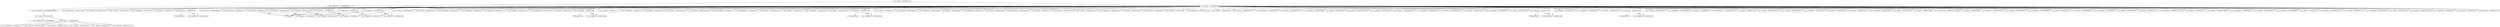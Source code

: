 digraph G {
140283903089800 [label="<class 'ir.DefinitionList'> 140283903089800" ];
140283903242312 [shape=box,label="<class 'ir.LoadImmStat'> 140283903242312" ];
140283903242536 [shape=box,label="<class 'ir.StoreStat'> 140283903242536: t0" ];
140283903242984 [shape=box,label="<class 'ir.LoadStat'> 140283903242984: x" ];
140283903243264 [shape=box,label="<class 'ir.LoadStat'> 140283903243264: x" ];
140283903243600 [shape=box,label="<class 'ir.BinStat'> 140283903243600" ];
140283903243824 [shape=box,label="<class 'ir.StoreStat'> 140283903243824: t3" ];
140283903089856 [shape=box,label="<class 'ir.StatList'> 140283903089856" ];
140283903089856 -> 140283903242312 [pos=0];
140283903089856 -> 140283903242536 [pos=1];
140283903089856 -> 140283903242984 [pos=2];
140283903089856 -> 140283903243264 [pos=3];
140283903089856 -> 140283903243600 [pos=4];
140283903089856 -> 140283903243824 [pos=5];
140283903090528 [shape=box,label="<class 'ir.Block'> 140283903090528" ];
140283903090528 -> 140283903089800;
140283903090528 -> 140283903089856;
140283903090640 [label="<class 'ir.FunctionDef'> 140283903090640: square" ];
140283903090640 -> 140283903090528;
140283903389256 [label="<class 'ir.DefinitionList'> 140283903389256" ];
140283903389256 -> 140283903090640 [pos=0];
140283903244552 [shape=box,label="<class 'ir.LoadImmStat'> 140283903244552" ];
140283903244776 [shape=box,label="<class 'ir.UnaryStat'> 140283903244776" ];
140283903245000 [shape=box,label="<class 'ir.StoreStat'> 140283903245000: t5" ];
140283903245280 [shape=box,label="<class 'ir.ReadCommand'> 140283903245280" ];
140283903245504 [shape=box,label="<class 'ir.StoreStat'> 140283903245504: t6" ];
140283903245952 [shape=box,label="<class 'ir.LoadStat'> 140283903245952: x" ];
140283903246232 [shape=box,label="<class 'ir.LoadImmStat'> 140283903246232" ];
140283903287592 [shape=box,label="<class 'ir.BinStat'> 140283903287592" ];
140283903229736 [shape=box,label="<class 'ir.BranchStat'> 140283903229736" ];
140283903229736 -> 140283903287424;
140283903229736 -> 140283902794440 [label=label2];
140283903288488 [shape=box,label="<class 'ir.LoadStat'> 140283903288488: x" ];
140283903288712 [shape=box,label="<class 'ir.PrintCommand'> 140283903288712" ];
140283903229400 [shape=box,label="<class 'ir.BranchStat'> 140283903229400" ];
140283903229400 -> 10306432;
140283903229400 -> 140283903228616 [label=label1];
140283902794440 [shape=box,label="<class 'ir.EmptyStat'> 140283902794440" ];
140283903289552 [shape=box,label="<class 'ir.LoadStat'> 140283903289552: x" ];
140283903226264 [shape=box,label="<class 'ir.UnaryStat'> 140283903226264" ];
140283903228728 [shape=box,label="<class 'ir.PrintCommand'> 140283903228728" ];
140283903228616 [shape=box,label="<class 'ir.EmptyStat'> 140283903228616" ];
140283903229792 [shape=box,label="<class 'ir.LoadImmStat'> 140283903229792" ];
140283903228672 [shape=box,label="<class 'ir.StoreStat'> 140283903228672: t15" ];
140283903254936 [shape=box,label="<class 'ir.EmptyStat'> 140283903254936" ];
140283903228448 [shape=box,label="<class 'ir.LoadStat'> 140283903228448: x" ];
140283903228056 [shape=box,label="<class 'ir.LoadImmStat'> 140283903228056" ];
140283903253528 [shape=box,label="<class 'ir.BinStat'> 140283903253528" ];
140283903253696 [shape=box,label="<class 'ir.BranchStat'> 140283903253696" ];
140283903253696 -> 140283903227496;
140283903253696 -> 140283903253640 [label=label4];
140283903251176 [shape=box,label="<class 'ir.BranchStat'> 140283903251176" ];
140283903251176 -> 10306432;
140283903251176 -> 10306432 [label=square];
140283903251512 [shape=box,label="<class 'ir.LoadStat'> 140283903251512: x" ];
140283903251792 [shape=box,label="<class 'ir.LoadImmStat'> 140283903251792" ];
140283903251624 [shape=box,label="<class 'ir.BinStat'> 140283903251624" ];
140283903252352 [shape=box,label="<class 'ir.StoreStat'> 140283903252352: t21" ];
140283903252968 [shape=box,label="<class 'ir.LoadStat'> 140283903252968: squ" ];
140283903252744 [shape=box,label="<class 'ir.PrintCommand'> 140283903252744" ];
140283903253808 [shape=box,label="<class 'ir.BranchStat'> 140283903253808" ];
140283903253808 -> 10306432;
140283903253808 -> 140283903254936 [label=label3];
140283903253640 [shape=box,label="<class 'ir.EmptyStat'> 140283903253640" ];
140283903254032 [shape=box,label="<class 'ir.LoadImmStat'> 140283903254032" ];
140283903254256 [shape=box,label="<class 'ir.StoreStat'> 140283903254256: t24" ];
140283902819632 [shape=box,label="<class 'ir.EmptyStat'> 140283902819632" ];
140283903242760 [shape=box,label="<class 'ir.LoadStat'> 140283903242760: x" ];
140283903243936 [shape=box,label="<class 'ir.LoadImmStat'> 140283903243936" ];
140283903244328 [shape=box,label="<class 'ir.BinStat'> 140283903244328" ];
140283903287368 [shape=box,label="<class 'ir.BranchStat'> 140283903287368" ];
140283903287368 -> 140283903244104;
140283903287368 -> 140283903290000 [label=label6];
140283903245728 [shape=box,label="<class 'ir.LoadStat'> 140283903245728: x" ];
140283903288600 [shape=box,label="<class 'ir.LoadStat'> 140283903288600: x" ];
140283903288936 [shape=box,label="<class 'ir.LoadImmStat'> 140283903288936" ];
140283903289664 [shape=box,label="<class 'ir.BinStat'> 140283903289664" ];
140283903290112 [shape=box,label="<class 'ir.LoadImmStat'> 140283903290112" ];
140283903290448 [shape=box,label="<class 'ir.BinStat'> 140283903290448" ];
140283903290896 [shape=box,label="<class 'ir.LoadPtrToSym'> 140283903290896: arr" ];
140283903291176 [shape=box,label="<class 'ir.BinStat'> 140283903291176" ];
140283903291288 [shape=box,label="<class 'ir.StoreStat'> 140283903291288: t28" ];
140283903259424 [shape=box,label="<class 'ir.LoadStat'> 140283903259424: x" ];
140283903259704 [shape=box,label="<class 'ir.LoadImmStat'> 140283903259704" ];
140283903260040 [shape=box,label="<class 'ir.BinStat'> 140283903260040" ];
140283903260320 [shape=box,label="<class 'ir.LoadImmStat'> 140283903260320" ];
140283903261888 [shape=box,label="<class 'ir.BinStat'> 140283903261888" ];
140283903228112 [shape=box,label="<class 'ir.LoadPtrToSym'> 140283903228112: arr" ];
140283903250560 [shape=box,label="<class 'ir.BinStat'> 140283903250560" ];
140283903250616 [shape=box,label="<class 'ir.LoadStat'> 140283903250616: t47" ];
140283903250952 [shape=box,label="<class 'ir.PrintCommand'> 140283903250952" ];
140283903252296 [shape=box,label="<class 'ir.LoadStat'> 140283903252296: x" ];
140283903253080 [shape=box,label="<class 'ir.LoadImmStat'> 140283903253080" ];
140283903254088 [shape=box,label="<class 'ir.BinStat'> 140283903254088" ];
140283903242424 [shape=box,label="<class 'ir.StoreStat'> 140283903242424: t50" ];
140283903287704 [shape=box,label="<class 'ir.BranchStat'> 140283903287704" ];
140283903287704 -> 10306432;
140283903287704 -> 140283902819632 [label=label5];
140283903290000 [shape=box,label="<class 'ir.EmptyStat'> 140283903290000" ];
140283903289216 [shape=box,label="<class 'ir.LoadImmStat'> 140283903289216" ];
140283903291232 [shape=box,label="<class 'ir.StoreStat'> 140283903291232: t51" ];
140283903259032 [shape=box,label="<class 'ir.LoadImmStat'> 140283903259032" ];
140283903259816 [shape=box,label="<class 'ir.StoreStat'> 140283903259816: t52" ];
140283903259536 [shape=box,label="<class 'ir.EmptyStat'> 140283903259536" ];
140283903261104 [shape=box,label="<class 'ir.LoadStat'> 140283903261104: x" ];
140283903261384 [shape=box,label="<class 'ir.LoadImmStat'> 140283903261384" ];
140283903261664 [shape=box,label="<class 'ir.BinStat'> 140283903261664" ];
140283902817952 [shape=box,label="<class 'ir.BranchStat'> 140283902817952" ];
140283902817952 -> 140283903261048;
140283902817952 -> 140283902817896 [label=label10];
140283903258920 [shape=box,label="<class 'ir.EmptyStat'> 140283903258920" ];
140283903255328 [shape=box,label="<class 'ir.LoadStat'> 140283903255328: y" ];
140283903255552 [shape=box,label="<class 'ir.LoadImmStat'> 140283903255552" ];
140283903255776 [shape=box,label="<class 'ir.BinStat'> 140283903255776" ];
140283902817504 [shape=box,label="<class 'ir.BranchStat'> 140283902817504" ];
140283902817504 -> 140283903255720;
140283902817504 -> 140283902795728 [label=label8];
140283903256616 [shape=box,label="<class 'ir.LoadStat'> 140283903256616: x" ];
140283903256896 [shape=box,label="<class 'ir.LoadImmStat'> 140283903256896" ];
140283903258072 [shape=box,label="<class 'ir.BinStat'> 140283903258072" ];
140283903258576 [shape=box,label="<class 'ir.LoadPtrToSym'> 140283903258576: arr" ];
140283902791976 [shape=box,label="<class 'ir.BinStat'> 140283902791976" ];
140283902792032 [shape=box,label="<class 'ir.LoadStat'> 140283902792032: t65" ];
140283902792648 [shape=box,label="<class 'ir.LoadStat'> 140283902792648: x" ];
140283902792928 [shape=box,label="<class 'ir.LoadImmStat'> 140283902792928" ];
140283902793264 [shape=box,label="<class 'ir.BinStat'> 140283902793264" ];
140283902793712 [shape=box,label="<class 'ir.LoadStat'> 140283902793712: y" ];
140283902793992 [shape=box,label="<class 'ir.LoadImmStat'> 140283902793992" ];
140283902794328 [shape=box,label="<class 'ir.BinStat'> 140283902794328" ];
140283902794664 [shape=box,label="<class 'ir.BinStat'> 140283902794664" ];
140283902795112 [shape=box,label="<class 'ir.LoadPtrToSym'> 140283902795112: multid" ];
140283902795392 [shape=box,label="<class 'ir.BinStat'> 140283902795392" ];
140283902795504 [shape=box,label="<class 'ir.StoreStat'> 140283902795504: t63" ];
140283902804600 [shape=box,label="<class 'ir.LoadStat'> 140283902804600: x" ];
140283902804880 [shape=box,label="<class 'ir.LoadImmStat'> 140283902804880" ];
140283902805216 [shape=box,label="<class 'ir.BinStat'> 140283902805216" ];
140283902805664 [shape=box,label="<class 'ir.LoadStat'> 140283902805664: y" ];
140283902805944 [shape=box,label="<class 'ir.LoadImmStat'> 140283902805944" ];
140283902806280 [shape=box,label="<class 'ir.BinStat'> 140283902806280" ];
140283902816552 [shape=box,label="<class 'ir.BinStat'> 140283902816552" ];
140283903257512 [shape=box,label="<class 'ir.LoadPtrToSym'> 140283903257512: multid" ];
140283903257792 [shape=box,label="<class 'ir.BinStat'> 140283903257792" ];
140283903257848 [shape=box,label="<class 'ir.LoadStat'> 140283903257848: t88" ];
140283902804152 [shape=box,label="<class 'ir.PrintCommand'> 140283902804152" ];
140283902805440 [shape=box,label="<class 'ir.LoadStat'> 140283902805440: x" ];
140283902804096 [shape=box,label="<class 'ir.LoadImmStat'> 140283902804096" ];
140283902807232 [shape=box,label="<class 'ir.BinStat'> 140283902807232" ];
140283902807400 [shape=box,label="<class 'ir.StoreStat'> 140283902807400: t91" ];
140283902807792 [shape=box,label="<class 'ir.LoadStat'> 140283902807792: y" ];
140283902792144 [shape=box,label="<class 'ir.LoadImmStat'> 140283902792144" ];
140283902793040 [shape=box,label="<class 'ir.BinStat'> 140283902793040" ];
140283902793824 [shape=box,label="<class 'ir.StoreStat'> 140283902793824: t94" ];
140283902817672 [shape=box,label="<class 'ir.BranchStat'> 140283902817672" ];
140283902817672 -> 10306432;
140283902817672 -> 140283903258920 [label=label7];
140283902795728 [shape=box,label="<class 'ir.EmptyStat'> 140283902795728" ];
140283902818064 [shape=box,label="<class 'ir.BranchStat'> 140283902818064" ];
140283902818064 -> 10306432;
140283902818064 -> 140283903259536 [label=label9];
140283902817896 [shape=box,label="<class 'ir.EmptyStat'> 140283902817896" ];
140283903090584 [shape=box,label="<class 'ir.StatList'> 140283903090584" ];
140283903090584 -> 140283903244552 [pos=0];
140283903090584 -> 140283903244776 [pos=1];
140283903090584 -> 140283903245000 [pos=2];
140283903090584 -> 140283903245280 [pos=3];
140283903090584 -> 140283903245504 [pos=4];
140283903090584 -> 140283903245952 [pos=5];
140283903090584 -> 140283903246232 [pos=6];
140283903090584 -> 140283903287592 [pos=7];
140283903090584 -> 140283903229736 [pos=8];
140283903090584 -> 140283903288488 [pos=9];
140283903090584 -> 140283903288712 [pos=10];
140283903090584 -> 140283903229400 [pos=11];
140283903090584 -> 140283902794440 [pos=12];
140283903090584 -> 140283903289552 [pos=13];
140283903090584 -> 140283903226264 [pos=14];
140283903090584 -> 140283903228728 [pos=15];
140283903090584 -> 140283903228616 [pos=16];
140283903090584 -> 140283903229792 [pos=17];
140283903090584 -> 140283903228672 [pos=18];
140283903090584 -> 140283903254936 [pos=19];
140283903090584 -> 140283903228448 [pos=20];
140283903090584 -> 140283903228056 [pos=21];
140283903090584 -> 140283903253528 [pos=22];
140283903090584 -> 140283903253696 [pos=23];
140283903090584 -> 140283903251176 [pos=24];
140283903090584 -> 140283903251512 [pos=25];
140283903090584 -> 140283903251792 [pos=26];
140283903090584 -> 140283903251624 [pos=27];
140283903090584 -> 140283903252352 [pos=28];
140283903090584 -> 140283903252968 [pos=29];
140283903090584 -> 140283903252744 [pos=30];
140283903090584 -> 140283903253808 [pos=31];
140283903090584 -> 140283903253640 [pos=32];
140283903090584 -> 140283903254032 [pos=33];
140283903090584 -> 140283903254256 [pos=34];
140283903090584 -> 140283902819632 [pos=35];
140283903090584 -> 140283903242760 [pos=36];
140283903090584 -> 140283903243936 [pos=37];
140283903090584 -> 140283903244328 [pos=38];
140283903090584 -> 140283903287368 [pos=39];
140283903090584 -> 140283903245728 [pos=40];
140283903090584 -> 140283903288600 [pos=41];
140283903090584 -> 140283903288936 [pos=42];
140283903090584 -> 140283903289664 [pos=43];
140283903090584 -> 140283903290112 [pos=44];
140283903090584 -> 140283903290448 [pos=45];
140283903090584 -> 140283903290896 [pos=46];
140283903090584 -> 140283903291176 [pos=47];
140283903090584 -> 140283903291288 [pos=48];
140283903090584 -> 140283903259424 [pos=49];
140283903090584 -> 140283903259704 [pos=50];
140283903090584 -> 140283903260040 [pos=51];
140283903090584 -> 140283903260320 [pos=52];
140283903090584 -> 140283903261888 [pos=53];
140283903090584 -> 140283903228112 [pos=54];
140283903090584 -> 140283903250560 [pos=55];
140283903090584 -> 140283903250616 [pos=56];
140283903090584 -> 140283903250952 [pos=57];
140283903090584 -> 140283903252296 [pos=58];
140283903090584 -> 140283903253080 [pos=59];
140283903090584 -> 140283903254088 [pos=60];
140283903090584 -> 140283903242424 [pos=61];
140283903090584 -> 140283903287704 [pos=62];
140283903090584 -> 140283903290000 [pos=63];
140283903090584 -> 140283903289216 [pos=64];
140283903090584 -> 140283903291232 [pos=65];
140283903090584 -> 140283903259032 [pos=66];
140283903090584 -> 140283903259816 [pos=67];
140283903090584 -> 140283903259536 [pos=68];
140283903090584 -> 140283903261104 [pos=69];
140283903090584 -> 140283903261384 [pos=70];
140283903090584 -> 140283903261664 [pos=71];
140283903090584 -> 140283902817952 [pos=72];
140283903090584 -> 140283903258920 [pos=73];
140283903090584 -> 140283903255328 [pos=74];
140283903090584 -> 140283903255552 [pos=75];
140283903090584 -> 140283903255776 [pos=76];
140283903090584 -> 140283902817504 [pos=77];
140283903090584 -> 140283903256616 [pos=78];
140283903090584 -> 140283903256896 [pos=79];
140283903090584 -> 140283903258072 [pos=80];
140283903090584 -> 140283903258576 [pos=81];
140283903090584 -> 140283902791976 [pos=82];
140283903090584 -> 140283902792032 [pos=83];
140283903090584 -> 140283902792648 [pos=84];
140283903090584 -> 140283902792928 [pos=85];
140283903090584 -> 140283902793264 [pos=86];
140283903090584 -> 140283902793712 [pos=87];
140283903090584 -> 140283902793992 [pos=88];
140283903090584 -> 140283902794328 [pos=89];
140283903090584 -> 140283902794664 [pos=90];
140283903090584 -> 140283902795112 [pos=91];
140283903090584 -> 140283902795392 [pos=92];
140283903090584 -> 140283902795504 [pos=93];
140283903090584 -> 140283902804600 [pos=94];
140283903090584 -> 140283902804880 [pos=95];
140283903090584 -> 140283902805216 [pos=96];
140283903090584 -> 140283902805664 [pos=97];
140283903090584 -> 140283902805944 [pos=98];
140283903090584 -> 140283902806280 [pos=99];
140283903090584 -> 140283902816552 [pos=100];
140283903090584 -> 140283903257512 [pos=101];
140283903090584 -> 140283903257792 [pos=102];
140283903090584 -> 140283903257848 [pos=103];
140283903090584 -> 140283902804152 [pos=104];
140283903090584 -> 140283902805440 [pos=105];
140283903090584 -> 140283902804096 [pos=106];
140283903090584 -> 140283902807232 [pos=107];
140283903090584 -> 140283902807400 [pos=108];
140283903090584 -> 140283902807792 [pos=109];
140283903090584 -> 140283902792144 [pos=110];
140283903090584 -> 140283902793040 [pos=111];
140283903090584 -> 140283902793824 [pos=112];
140283903090584 -> 140283902817672 [pos=113];
140283903090584 -> 140283902795728 [pos=114];
140283903090584 -> 140283902818064 [pos=115];
140283903090584 -> 140283902817896 [pos=116];
140283903227944 [shape=box,label="<class 'ir.Block'> 140283903227944" ];
140283903227944 -> 140283903389256;
140283903227944 -> 140283903090584;
}
